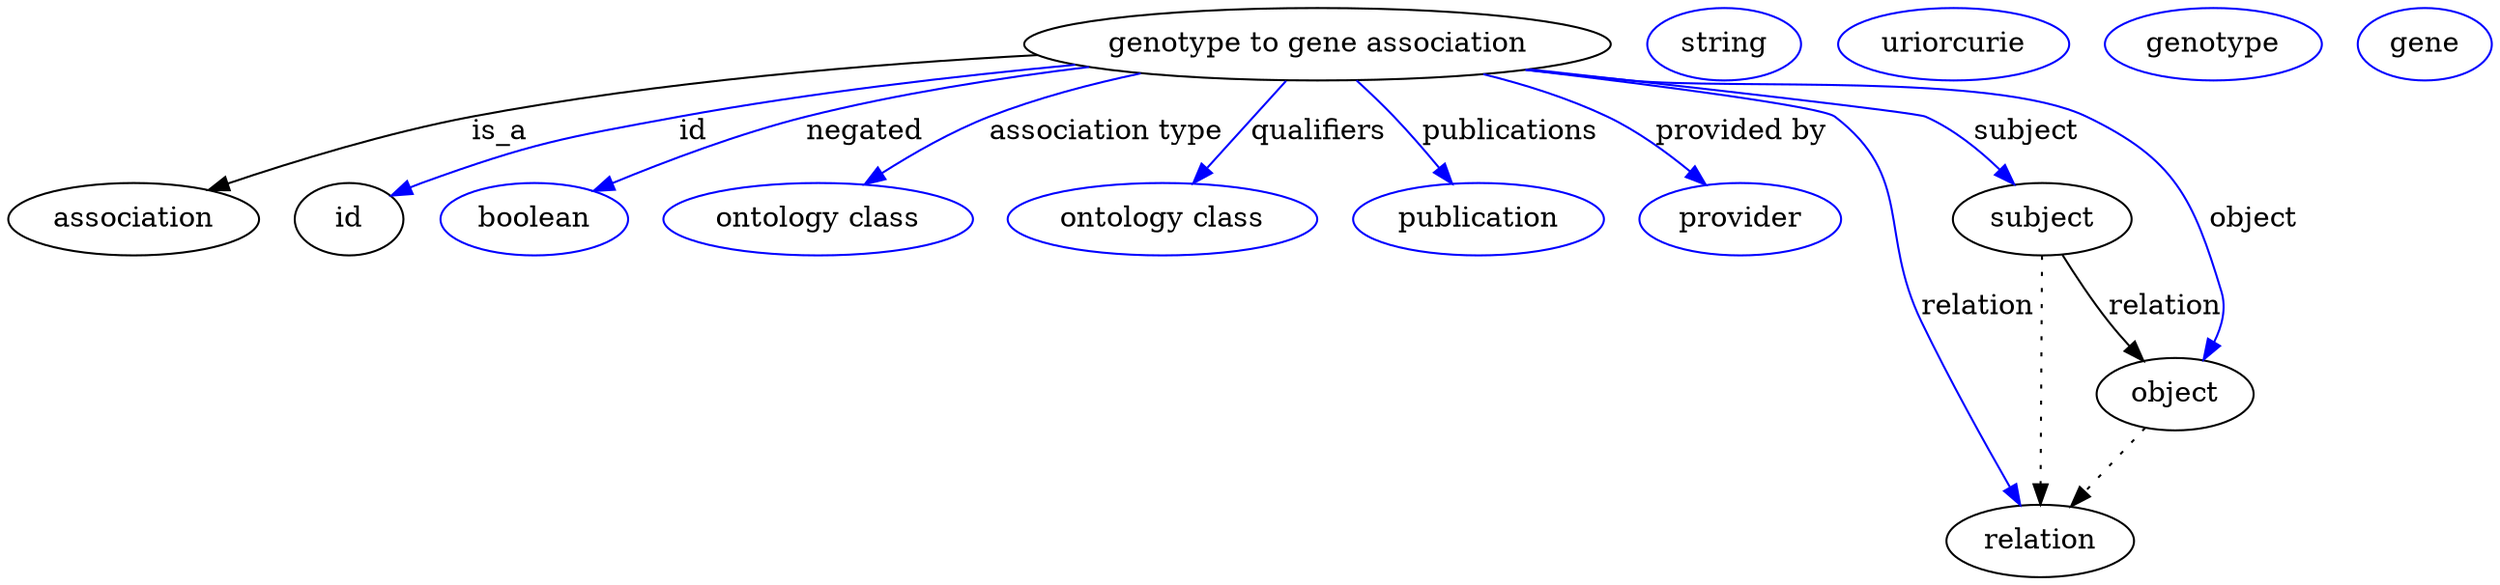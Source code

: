 digraph {
	graph [bb="0,0,1028.3,283"];
	node [label="\N"];
	"genotype to gene association"	[height=0.5,
		label="genotype to gene association",
		pos="552.05,265",
		width=3.1233];
	association	[height=0.5,
		pos="50.046,178",
		width=1.3902];
	"genotype to gene association" -> association	[label=is_a,
		lp="225.05,221.5",
		pos="e,83.791,191.38 447.34,258.38 380.17,253.49 291.38,244.64 214.05,229 172.4,220.58 126.21,206 93.493,194.76"];
	id	[height=0.5,
		pos="145.05,178",
		width=0.75];
	"genotype to gene association" -> id	[color=blue,
		label=id,
		lp="295.55,221.5",
		pos="e,166.12,189.64 454.95,255.85 378.57,247.17 270.47,229.81 181.05,196 179.2,195.3 177.32,194.55 175.44,193.76",
		style=solid];
	negated	[color=blue,
		height=0.5,
		label=boolean,
		pos="228.05,178",
		width=1.0652];
	"genotype to gene association" -> negated	[color=blue,
		label=negated,
		lp="372.55,221.5",
		pos="e,253.86,191.39 466.54,253.24 430.49,247.64 388.33,239.69 351.05,229 320.53,220.25 287.25,206.44 263.01,195.55",
		style=solid];
	"association type"	[color=blue,
		height=0.5,
		label="ontology class",
		pos="346.05,178",
		width=1.7151];
	"genotype to gene association" -> "association type"	[color=blue,
		label="association type",
		lp="468.05,221.5",
		pos="e,367.23,195.09 486.92,250.26 466.35,244.86 443.83,237.8 424.05,229 407.13,221.48 389.65,210.61 375.54,200.93",
		style=solid];
	qualifiers	[color=blue,
		height=0.5,
		label="ontology class",
		pos="487.05,178",
		width=1.7151];
	"genotype to gene association" -> qualifiers	[color=blue,
		label=qualifiers,
		lp="549.55,221.5",
		pos="e,499.96,195.89 538.89,246.8 529.49,234.51 516.7,217.77 506.17,204.01",
		style=solid];
	publications	[color=blue,
		height=0.5,
		label=publication,
		pos="617.05,178",
		width=1.3902];
	"genotype to gene association" -> publications	[color=blue,
		label=publications,
		lp="623.55,221.5",
		pos="e,604.41,195.69 565.25,246.93 569.65,241.23 574.57,234.85 579.05,229 585.34,220.78 592.2,211.77 598.33,203.7",
		style=solid];
	"provided by"	[color=blue,
		height=0.5,
		label=provider,
		pos="725.05,178",
		width=1.1193];
	"genotype to gene association" -> "provided by"	[color=blue,
		label="provided by",
		lp="717.05,221.5",
		pos="e,708.54,194.57 610.16,249.49 627.07,244.18 645.24,237.37 661.05,229 675.18,221.51 689.36,210.84 700.77,201.28",
		style=solid];
	relation	[height=0.5,
		pos="850.05,18",
		width=1.0471];
	"genotype to gene association" -> relation	[color=blue,
		label=relation,
		lp="827.05,134.5",
		pos="e,843.54,35.756 630.04,252.02 684.62,243.38 748.72,232.64 754.05,229 770.38,217.86 818.55,99.171 839.79,45.314",
		style=solid];
	subject	[height=0.5,
		pos="857.05,178",
		width=0.99297];
	"genotype to gene association" -> subject	[color=blue,
		label=subject,
		lp="847.55,221.5",
		pos="e,845.43,195.32 633.39,252.5 646.65,250.65 660.23,248.76 673.05,247 732.58,238.82 753.19,255.65 807.05,229 819.25,222.96 830.27,\
212.77 838.83,203.15",
		style=solid];
	object	[height=0.5,
		pos="910.05,91",
		width=0.9027];
	"genotype to gene association" -> object	[color=blue,
		label=object,
		lp="939.05,178",
		pos="e,919.86,108.44 631.71,252.24 645.48,250.37 659.66,248.55 673.05,247 716.93,241.93 831.33,248.36 871.05,229 912.16,208.95 916.55,\
186.75 926.05,142 927.73,134.07 926.31,125.6 923.74,117.94",
		style=solid];
	association_id	[color=blue,
		height=0.5,
		label=string,
		pos="713.05,265",
		width=0.84854];
	"genotype to gene association_relation"	[color=blue,
		height=0.5,
		label=uriorcurie,
		pos="807.05,265",
		width=1.2638];
	subject -> relation	[pos="e,850.81,36.188 856.28,159.79 855.07,132.48 852.7,78.994 851.26,46.38",
		style=dotted];
	subject -> object	[label=relation,
		lp="905.05,134.5",
		pos="e,897.64,107.69 865.22,160.45 870.3,150.54 877.16,137.82 884.05,127 886.38,123.34 888.97,119.56 891.59,115.9"];
	"genotype to gene association_subject"	[color=blue,
		height=0.5,
		label=genotype,
		pos="913.05,265",
		width=1.1916];
	object -> relation	[pos="e,863.74,35.205 896.73,74.243 888.99,65.088 879.09,53.364 870.39,43.074",
		style=dotted];
	"genotype to gene association_object"	[color=blue,
		height=0.5,
		label=gene,
		pos="1001,265",
		width=0.75827];
}
